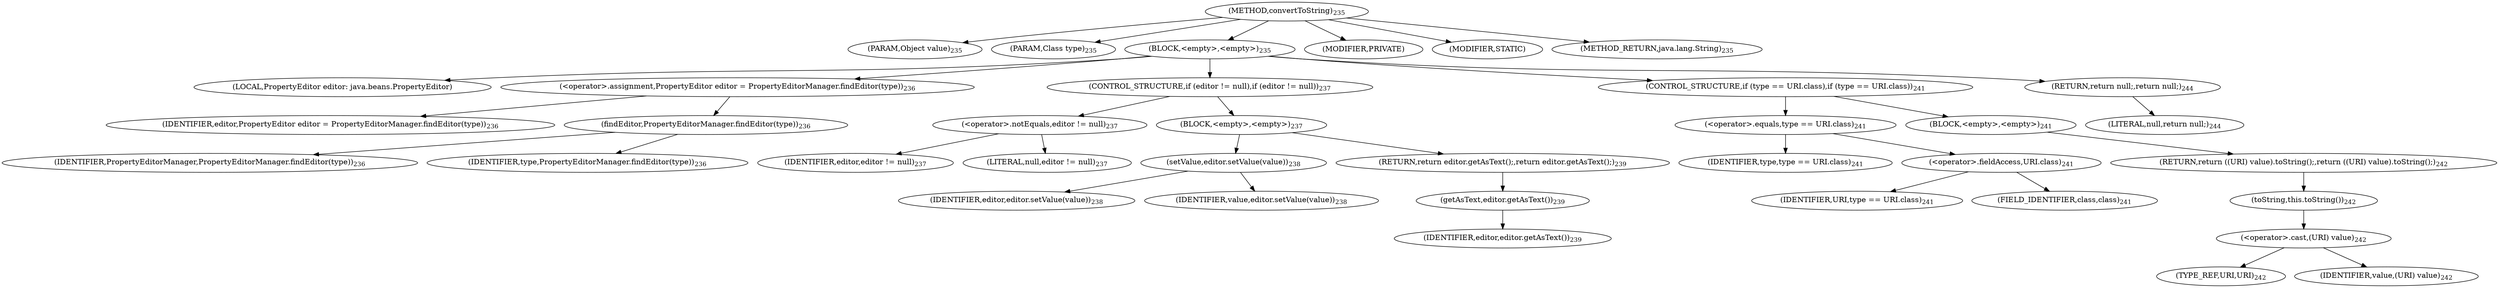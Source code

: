 digraph "convertToString" {  
"716" [label = <(METHOD,convertToString)<SUB>235</SUB>> ]
"717" [label = <(PARAM,Object value)<SUB>235</SUB>> ]
"718" [label = <(PARAM,Class type)<SUB>235</SUB>> ]
"719" [label = <(BLOCK,&lt;empty&gt;,&lt;empty&gt;)<SUB>235</SUB>> ]
"720" [label = <(LOCAL,PropertyEditor editor: java.beans.PropertyEditor)> ]
"721" [label = <(&lt;operator&gt;.assignment,PropertyEditor editor = PropertyEditorManager.findEditor(type))<SUB>236</SUB>> ]
"722" [label = <(IDENTIFIER,editor,PropertyEditor editor = PropertyEditorManager.findEditor(type))<SUB>236</SUB>> ]
"723" [label = <(findEditor,PropertyEditorManager.findEditor(type))<SUB>236</SUB>> ]
"724" [label = <(IDENTIFIER,PropertyEditorManager,PropertyEditorManager.findEditor(type))<SUB>236</SUB>> ]
"725" [label = <(IDENTIFIER,type,PropertyEditorManager.findEditor(type))<SUB>236</SUB>> ]
"726" [label = <(CONTROL_STRUCTURE,if (editor != null),if (editor != null))<SUB>237</SUB>> ]
"727" [label = <(&lt;operator&gt;.notEquals,editor != null)<SUB>237</SUB>> ]
"728" [label = <(IDENTIFIER,editor,editor != null)<SUB>237</SUB>> ]
"729" [label = <(LITERAL,null,editor != null)<SUB>237</SUB>> ]
"730" [label = <(BLOCK,&lt;empty&gt;,&lt;empty&gt;)<SUB>237</SUB>> ]
"731" [label = <(setValue,editor.setValue(value))<SUB>238</SUB>> ]
"732" [label = <(IDENTIFIER,editor,editor.setValue(value))<SUB>238</SUB>> ]
"733" [label = <(IDENTIFIER,value,editor.setValue(value))<SUB>238</SUB>> ]
"734" [label = <(RETURN,return editor.getAsText();,return editor.getAsText();)<SUB>239</SUB>> ]
"735" [label = <(getAsText,editor.getAsText())<SUB>239</SUB>> ]
"736" [label = <(IDENTIFIER,editor,editor.getAsText())<SUB>239</SUB>> ]
"737" [label = <(CONTROL_STRUCTURE,if (type == URI.class),if (type == URI.class))<SUB>241</SUB>> ]
"738" [label = <(&lt;operator&gt;.equals,type == URI.class)<SUB>241</SUB>> ]
"739" [label = <(IDENTIFIER,type,type == URI.class)<SUB>241</SUB>> ]
"740" [label = <(&lt;operator&gt;.fieldAccess,URI.class)<SUB>241</SUB>> ]
"741" [label = <(IDENTIFIER,URI,type == URI.class)<SUB>241</SUB>> ]
"742" [label = <(FIELD_IDENTIFIER,class,class)<SUB>241</SUB>> ]
"743" [label = <(BLOCK,&lt;empty&gt;,&lt;empty&gt;)<SUB>241</SUB>> ]
"744" [label = <(RETURN,return ((URI) value).toString();,return ((URI) value).toString();)<SUB>242</SUB>> ]
"745" [label = <(toString,this.toString())<SUB>242</SUB>> ]
"746" [label = <(&lt;operator&gt;.cast,(URI) value)<SUB>242</SUB>> ]
"747" [label = <(TYPE_REF,URI,URI)<SUB>242</SUB>> ]
"748" [label = <(IDENTIFIER,value,(URI) value)<SUB>242</SUB>> ]
"749" [label = <(RETURN,return null;,return null;)<SUB>244</SUB>> ]
"750" [label = <(LITERAL,null,return null;)<SUB>244</SUB>> ]
"751" [label = <(MODIFIER,PRIVATE)> ]
"752" [label = <(MODIFIER,STATIC)> ]
"753" [label = <(METHOD_RETURN,java.lang.String)<SUB>235</SUB>> ]
  "716" -> "717" 
  "716" -> "718" 
  "716" -> "719" 
  "716" -> "751" 
  "716" -> "752" 
  "716" -> "753" 
  "719" -> "720" 
  "719" -> "721" 
  "719" -> "726" 
  "719" -> "737" 
  "719" -> "749" 
  "721" -> "722" 
  "721" -> "723" 
  "723" -> "724" 
  "723" -> "725" 
  "726" -> "727" 
  "726" -> "730" 
  "727" -> "728" 
  "727" -> "729" 
  "730" -> "731" 
  "730" -> "734" 
  "731" -> "732" 
  "731" -> "733" 
  "734" -> "735" 
  "735" -> "736" 
  "737" -> "738" 
  "737" -> "743" 
  "738" -> "739" 
  "738" -> "740" 
  "740" -> "741" 
  "740" -> "742" 
  "743" -> "744" 
  "744" -> "745" 
  "745" -> "746" 
  "746" -> "747" 
  "746" -> "748" 
  "749" -> "750" 
}
